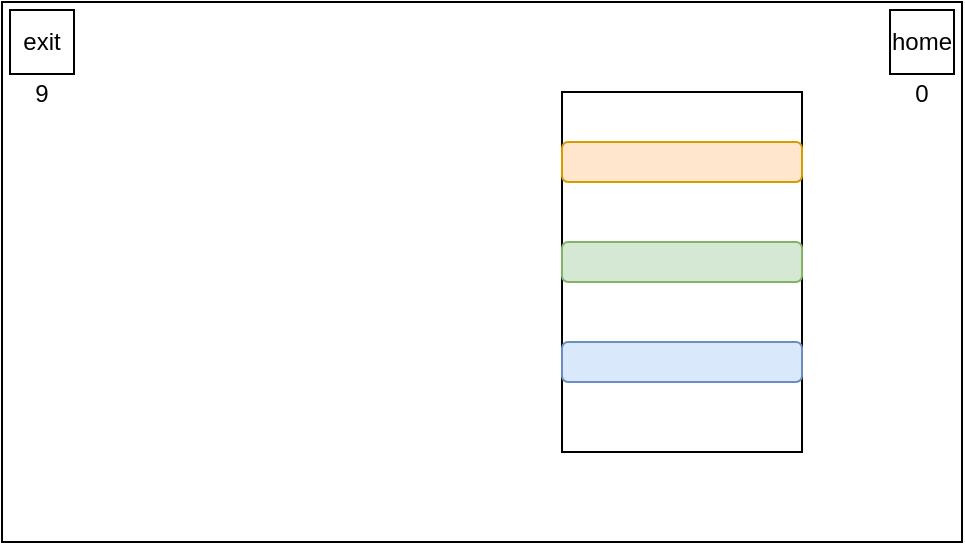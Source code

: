 <mxfile version="14.1.8" type="github">
  <diagram id="EdIQsTRSgmLfJqwVqap0" name="Page-1">
    <mxGraphModel dx="1422" dy="763" grid="1" gridSize="10" guides="1" tooltips="1" connect="1" arrows="1" fold="1" page="1" pageScale="1" pageWidth="827" pageHeight="1169" math="0" shadow="0">
      <root>
        <mxCell id="0" />
        <mxCell id="1" parent="0" />
        <mxCell id="lGjDteyl5zGwZf8i4_B8-1" value="" style="rounded=0;whiteSpace=wrap;html=1;" vertex="1" parent="1">
          <mxGeometry width="480" height="270" as="geometry" />
        </mxCell>
        <mxCell id="lGjDteyl5zGwZf8i4_B8-2" value="exit" style="whiteSpace=wrap;html=1;aspect=fixed;" vertex="1" parent="1">
          <mxGeometry x="4" y="4" width="32" height="32" as="geometry" />
        </mxCell>
        <mxCell id="lGjDteyl5zGwZf8i4_B8-3" value="9" style="text;html=1;strokeColor=none;fillColor=none;align=center;verticalAlign=middle;whiteSpace=wrap;rounded=0;" vertex="1" parent="1">
          <mxGeometry y="36" width="40" height="20" as="geometry" />
        </mxCell>
        <mxCell id="lGjDteyl5zGwZf8i4_B8-4" value="" style="rounded=0;whiteSpace=wrap;html=1;" vertex="1" parent="1">
          <mxGeometry x="280" y="45" width="120" height="180" as="geometry" />
        </mxCell>
        <mxCell id="lGjDteyl5zGwZf8i4_B8-5" value="" style="rounded=1;whiteSpace=wrap;html=1;fillColor=#ffe6cc;strokeColor=#d79b00;" vertex="1" parent="1">
          <mxGeometry x="280" y="70" width="120" height="20" as="geometry" />
        </mxCell>
        <mxCell id="lGjDteyl5zGwZf8i4_B8-6" value="" style="rounded=1;whiteSpace=wrap;html=1;fillColor=#d5e8d4;strokeColor=#82b366;" vertex="1" parent="1">
          <mxGeometry x="280" y="120" width="120" height="20" as="geometry" />
        </mxCell>
        <mxCell id="lGjDteyl5zGwZf8i4_B8-7" value="" style="rounded=1;whiteSpace=wrap;html=1;fillColor=#dae8fc;strokeColor=#6c8ebf;" vertex="1" parent="1">
          <mxGeometry x="280" y="170" width="120" height="20" as="geometry" />
        </mxCell>
        <mxCell id="lGjDteyl5zGwZf8i4_B8-8" value="home" style="whiteSpace=wrap;html=1;aspect=fixed;" vertex="1" parent="1">
          <mxGeometry x="444" y="4" width="32" height="32" as="geometry" />
        </mxCell>
        <mxCell id="lGjDteyl5zGwZf8i4_B8-9" value="0" style="text;html=1;strokeColor=none;fillColor=none;align=center;verticalAlign=middle;whiteSpace=wrap;rounded=0;" vertex="1" parent="1">
          <mxGeometry x="440" y="36" width="40" height="20" as="geometry" />
        </mxCell>
      </root>
    </mxGraphModel>
  </diagram>
</mxfile>
